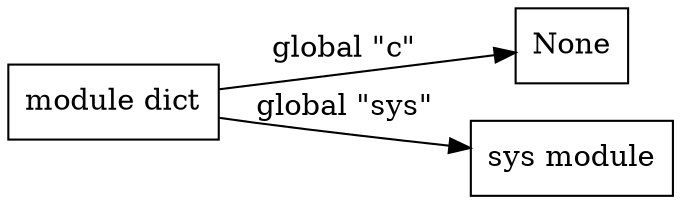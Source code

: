digraph module {
    rankdir = LR
    module [shape = rect; label = "module dict"]
    C [shape = rect; label = "None"]
    sys [shape = rect; label = "sys module"]
    module -> sys [label = "global \"sys\""]
    module -> C [label = "global \"c\""]
}
